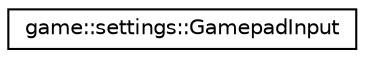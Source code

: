 digraph "Graphical Class Hierarchy"
{
 // LATEX_PDF_SIZE
  edge [fontname="Helvetica",fontsize="10",labelfontname="Helvetica",labelfontsize="10"];
  node [fontname="Helvetica",fontsize="10",shape=record];
  rankdir="LR";
  Node0 [label="game::settings::GamepadInput",height=0.2,width=0.4,color="black", fillcolor="white", style="filled",URL="$classgame_1_1settings_1_1_gamepad_input.html",tooltip="Define a gamepad input."];
}
